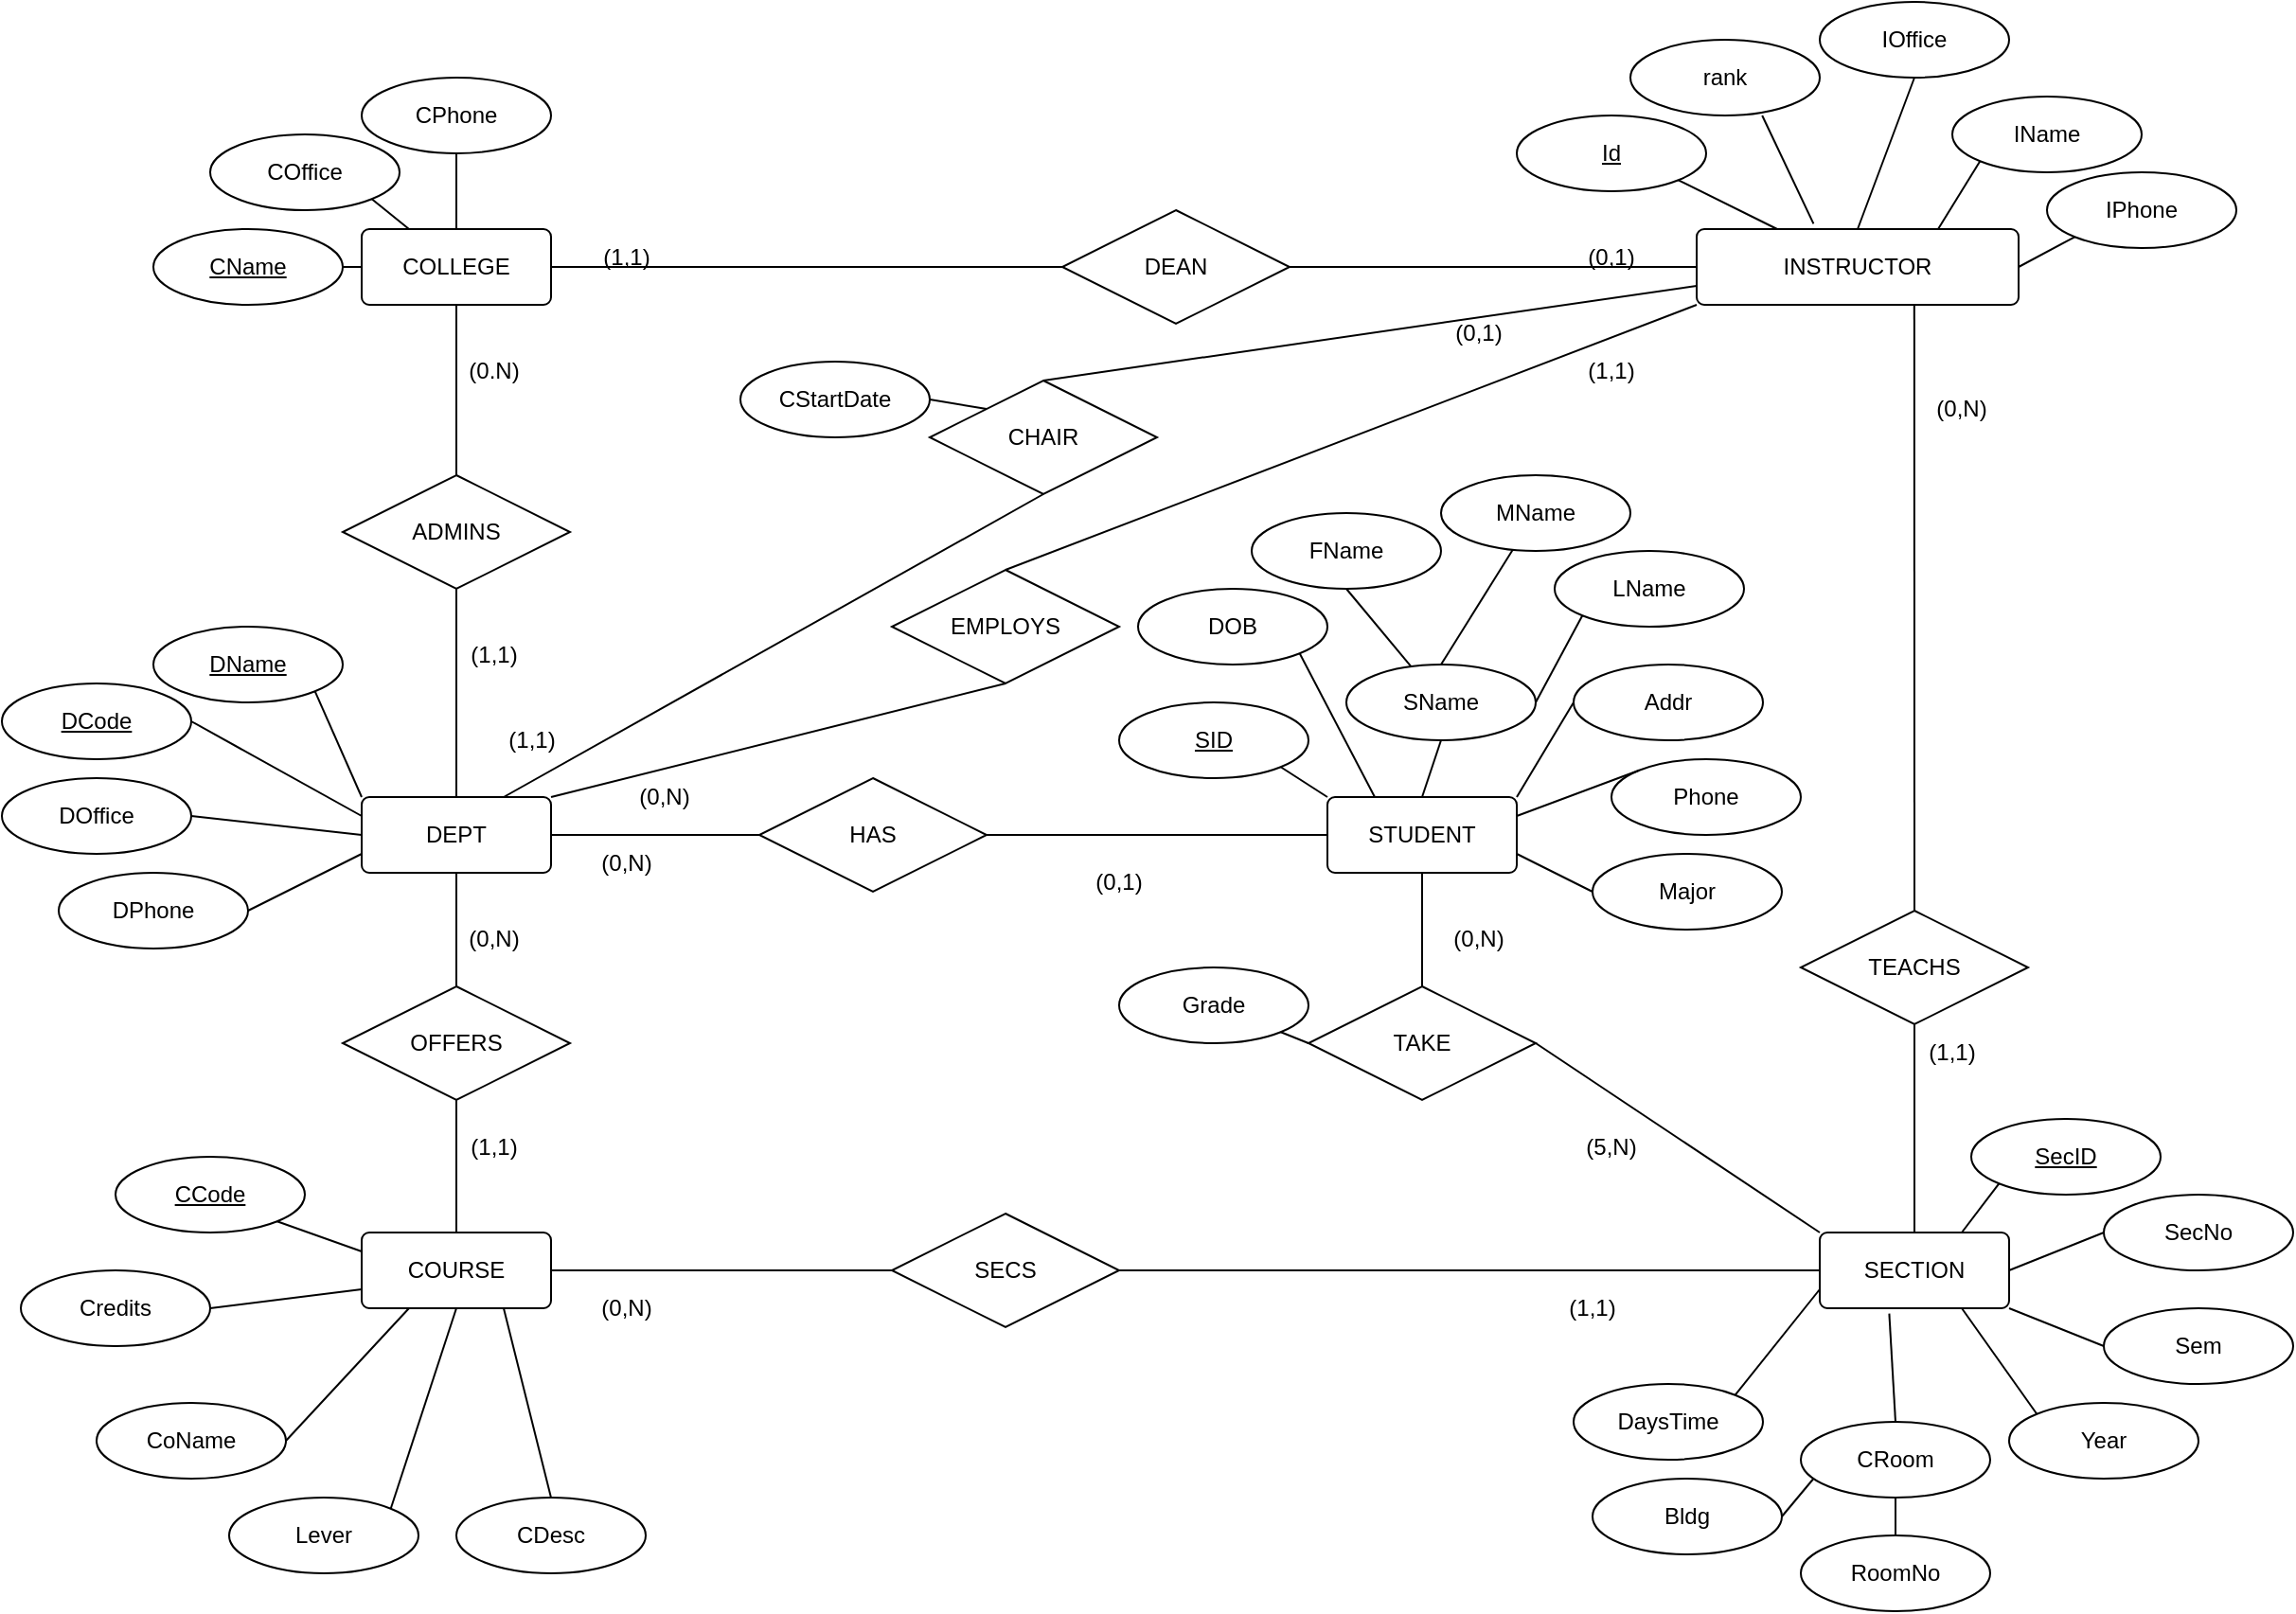 <mxfile version="24.8.1">
  <diagram name="Page-1" id="pX3K5drNMDIURA0OLWz8">
    <mxGraphModel dx="2899" dy="2220" grid="1" gridSize="10" guides="1" tooltips="1" connect="1" arrows="1" fold="1" page="1" pageScale="1" pageWidth="850" pageHeight="1100" math="0" shadow="0">
      <root>
        <mxCell id="0" />
        <mxCell id="1" parent="0" />
        <mxCell id="ftAZh4m8NYH8ppEsgxn2-1" value="COLLE&lt;span style=&quot;background-color: initial;&quot;&gt;GE&lt;/span&gt;" style="rounded=1;arcSize=10;whiteSpace=wrap;html=1;align=center;" vertex="1" parent="1">
          <mxGeometry x="170" y="80" width="100" height="40" as="geometry" />
        </mxCell>
        <mxCell id="ftAZh4m8NYH8ppEsgxn2-2" value="COURSE" style="rounded=1;arcSize=10;whiteSpace=wrap;html=1;align=center;" vertex="1" parent="1">
          <mxGeometry x="170" y="610" width="100" height="40" as="geometry" />
        </mxCell>
        <mxCell id="ftAZh4m8NYH8ppEsgxn2-3" value="SECTION" style="rounded=1;arcSize=10;whiteSpace=wrap;html=1;align=center;" vertex="1" parent="1">
          <mxGeometry x="940" y="610" width="100" height="40" as="geometry" />
        </mxCell>
        <mxCell id="ftAZh4m8NYH8ppEsgxn2-4" value="INSTRUCTOR" style="rounded=1;arcSize=10;whiteSpace=wrap;html=1;align=center;" vertex="1" parent="1">
          <mxGeometry x="875" y="80" width="170" height="40" as="geometry" />
        </mxCell>
        <mxCell id="ftAZh4m8NYH8ppEsgxn2-5" value="CPhone" style="ellipse;whiteSpace=wrap;html=1;align=center;" vertex="1" parent="1">
          <mxGeometry x="170" width="100" height="40" as="geometry" />
        </mxCell>
        <mxCell id="ftAZh4m8NYH8ppEsgxn2-6" value="COffice" style="ellipse;whiteSpace=wrap;html=1;align=center;" vertex="1" parent="1">
          <mxGeometry x="90" y="30" width="100" height="40" as="geometry" />
        </mxCell>
        <mxCell id="ftAZh4m8NYH8ppEsgxn2-7" value="CName" style="ellipse;whiteSpace=wrap;html=1;align=center;fontStyle=4;" vertex="1" parent="1">
          <mxGeometry x="60" y="80" width="100" height="40" as="geometry" />
        </mxCell>
        <mxCell id="ftAZh4m8NYH8ppEsgxn2-8" value="DEAN" style="shape=rhombus;perimeter=rhombusPerimeter;whiteSpace=wrap;html=1;align=center;" vertex="1" parent="1">
          <mxGeometry x="540" y="70" width="120" height="60" as="geometry" />
        </mxCell>
        <mxCell id="ftAZh4m8NYH8ppEsgxn2-9" value="TEACHS" style="shape=rhombus;perimeter=rhombusPerimeter;whiteSpace=wrap;html=1;align=center;" vertex="1" parent="1">
          <mxGeometry x="930" y="440" width="120" height="60" as="geometry" />
        </mxCell>
        <mxCell id="ftAZh4m8NYH8ppEsgxn2-10" value="Id" style="ellipse;whiteSpace=wrap;html=1;align=center;fontStyle=4;" vertex="1" parent="1">
          <mxGeometry x="780" y="20" width="100" height="40" as="geometry" />
        </mxCell>
        <mxCell id="ftAZh4m8NYH8ppEsgxn2-11" value="IOffice" style="ellipse;whiteSpace=wrap;html=1;align=center;" vertex="1" parent="1">
          <mxGeometry x="940" y="-40" width="100" height="40" as="geometry" />
        </mxCell>
        <mxCell id="ftAZh4m8NYH8ppEsgxn2-12" value="rank" style="ellipse;whiteSpace=wrap;html=1;align=center;" vertex="1" parent="1">
          <mxGeometry x="840" y="-20" width="100" height="40" as="geometry" />
        </mxCell>
        <mxCell id="ftAZh4m8NYH8ppEsgxn2-13" value="IName" style="ellipse;whiteSpace=wrap;html=1;align=center;" vertex="1" parent="1">
          <mxGeometry x="1010" y="10" width="100" height="40" as="geometry" />
        </mxCell>
        <mxCell id="ftAZh4m8NYH8ppEsgxn2-14" value="IPhone" style="ellipse;whiteSpace=wrap;html=1;align=center;" vertex="1" parent="1">
          <mxGeometry x="1060" y="50" width="100" height="40" as="geometry" />
        </mxCell>
        <mxCell id="ftAZh4m8NYH8ppEsgxn2-17" value="DEPT" style="rounded=1;arcSize=10;whiteSpace=wrap;html=1;align=center;" vertex="1" parent="1">
          <mxGeometry x="170" y="380" width="100" height="40" as="geometry" />
        </mxCell>
        <mxCell id="ftAZh4m8NYH8ppEsgxn2-19" value="CHAIR" style="shape=rhombus;perimeter=rhombusPerimeter;whiteSpace=wrap;html=1;align=center;" vertex="1" parent="1">
          <mxGeometry x="470" y="160" width="120" height="60" as="geometry" />
        </mxCell>
        <mxCell id="ftAZh4m8NYH8ppEsgxn2-20" value="EMPLOYS" style="shape=rhombus;perimeter=rhombusPerimeter;whiteSpace=wrap;html=1;align=center;" vertex="1" parent="1">
          <mxGeometry x="450" y="260" width="120" height="60" as="geometry" />
        </mxCell>
        <mxCell id="ftAZh4m8NYH8ppEsgxn2-21" value="STUDENT" style="rounded=1;arcSize=10;whiteSpace=wrap;html=1;align=center;" vertex="1" parent="1">
          <mxGeometry x="680" y="380" width="100" height="40" as="geometry" />
        </mxCell>
        <mxCell id="ftAZh4m8NYH8ppEsgxn2-22" value="SECS" style="shape=rhombus;perimeter=rhombusPerimeter;whiteSpace=wrap;html=1;align=center;" vertex="1" parent="1">
          <mxGeometry x="450" y="600" width="120" height="60" as="geometry" />
        </mxCell>
        <mxCell id="ftAZh4m8NYH8ppEsgxn2-23" value="ADMINS" style="shape=rhombus;perimeter=rhombusPerimeter;whiteSpace=wrap;html=1;align=center;" vertex="1" parent="1">
          <mxGeometry x="160" y="210" width="120" height="60" as="geometry" />
        </mxCell>
        <mxCell id="ftAZh4m8NYH8ppEsgxn2-24" value="HAS" style="shape=rhombus;perimeter=rhombusPerimeter;whiteSpace=wrap;html=1;align=center;" vertex="1" parent="1">
          <mxGeometry x="380" y="370" width="120" height="60" as="geometry" />
        </mxCell>
        <mxCell id="ftAZh4m8NYH8ppEsgxn2-25" value="TAKE" style="shape=rhombus;perimeter=rhombusPerimeter;whiteSpace=wrap;html=1;align=center;" vertex="1" parent="1">
          <mxGeometry x="670" y="480" width="120" height="60" as="geometry" />
        </mxCell>
        <mxCell id="ftAZh4m8NYH8ppEsgxn2-26" value="Grade" style="ellipse;whiteSpace=wrap;html=1;align=center;" vertex="1" parent="1">
          <mxGeometry x="570" y="470" width="100" height="40" as="geometry" />
        </mxCell>
        <mxCell id="ftAZh4m8NYH8ppEsgxn2-28" value="OFFERS" style="shape=rhombus;perimeter=rhombusPerimeter;whiteSpace=wrap;html=1;align=center;" vertex="1" parent="1">
          <mxGeometry x="160" y="480" width="120" height="60" as="geometry" />
        </mxCell>
        <mxCell id="ftAZh4m8NYH8ppEsgxn2-29" value="" style="endArrow=none;html=1;rounded=0;entryX=0.5;entryY=0;entryDx=0;entryDy=0;exitX=0.5;exitY=1;exitDx=0;exitDy=0;" edge="1" parent="1" source="ftAZh4m8NYH8ppEsgxn2-5" target="ftAZh4m8NYH8ppEsgxn2-1">
          <mxGeometry relative="1" as="geometry">
            <mxPoint x="100" y="40" as="sourcePoint" />
            <mxPoint x="260" y="40" as="targetPoint" />
          </mxGeometry>
        </mxCell>
        <mxCell id="ftAZh4m8NYH8ppEsgxn2-31" value="" style="endArrow=none;html=1;rounded=0;entryX=0.25;entryY=0;entryDx=0;entryDy=0;exitX=1;exitY=1;exitDx=0;exitDy=0;" edge="1" parent="1" source="ftAZh4m8NYH8ppEsgxn2-6" target="ftAZh4m8NYH8ppEsgxn2-1">
          <mxGeometry relative="1" as="geometry">
            <mxPoint x="60" y="50" as="sourcePoint" />
            <mxPoint x="220" y="50" as="targetPoint" />
          </mxGeometry>
        </mxCell>
        <mxCell id="ftAZh4m8NYH8ppEsgxn2-32" value="" style="endArrow=none;html=1;rounded=0;entryX=0;entryY=0.5;entryDx=0;entryDy=0;exitX=1;exitY=0.5;exitDx=0;exitDy=0;" edge="1" parent="1" source="ftAZh4m8NYH8ppEsgxn2-7" target="ftAZh4m8NYH8ppEsgxn2-1">
          <mxGeometry relative="1" as="geometry">
            <mxPoint x="90" y="170" as="sourcePoint" />
            <mxPoint x="250" y="170" as="targetPoint" />
          </mxGeometry>
        </mxCell>
        <mxCell id="ftAZh4m8NYH8ppEsgxn2-33" value="" style="endArrow=none;html=1;rounded=0;entryX=0.5;entryY=1;entryDx=0;entryDy=0;exitX=0.5;exitY=0;exitDx=0;exitDy=0;" edge="1" parent="1" source="ftAZh4m8NYH8ppEsgxn2-4" target="ftAZh4m8NYH8ppEsgxn2-11">
          <mxGeometry relative="1" as="geometry">
            <mxPoint x="795" y="160" as="sourcePoint" />
            <mxPoint x="955" y="160" as="targetPoint" />
          </mxGeometry>
        </mxCell>
        <mxCell id="ftAZh4m8NYH8ppEsgxn2-34" value="" style="endArrow=none;html=1;rounded=0;entryX=0.696;entryY=1;entryDx=0;entryDy=0;entryPerimeter=0;exitX=0.363;exitY=-0.071;exitDx=0;exitDy=0;exitPerimeter=0;" edge="1" parent="1" source="ftAZh4m8NYH8ppEsgxn2-4" target="ftAZh4m8NYH8ppEsgxn2-12">
          <mxGeometry relative="1" as="geometry">
            <mxPoint x="940" y="60" as="sourcePoint" />
            <mxPoint x="915" y="210" as="targetPoint" />
          </mxGeometry>
        </mxCell>
        <mxCell id="ftAZh4m8NYH8ppEsgxn2-35" value="" style="endArrow=none;html=1;rounded=0;entryX=1;entryY=1;entryDx=0;entryDy=0;exitX=0.25;exitY=0;exitDx=0;exitDy=0;" edge="1" parent="1" source="ftAZh4m8NYH8ppEsgxn2-4" target="ftAZh4m8NYH8ppEsgxn2-10">
          <mxGeometry relative="1" as="geometry">
            <mxPoint x="765" y="140" as="sourcePoint" />
            <mxPoint x="925" y="140" as="targetPoint" />
          </mxGeometry>
        </mxCell>
        <mxCell id="ftAZh4m8NYH8ppEsgxn2-36" value="" style="endArrow=none;html=1;rounded=0;entryX=0;entryY=1;entryDx=0;entryDy=0;exitX=0.75;exitY=0;exitDx=0;exitDy=0;" edge="1" parent="1" source="ftAZh4m8NYH8ppEsgxn2-4" target="ftAZh4m8NYH8ppEsgxn2-13">
          <mxGeometry relative="1" as="geometry">
            <mxPoint x="1025" y="170" as="sourcePoint" />
            <mxPoint x="1185" y="170" as="targetPoint" />
          </mxGeometry>
        </mxCell>
        <mxCell id="ftAZh4m8NYH8ppEsgxn2-39" value="" style="endArrow=none;html=1;rounded=0;entryX=0;entryY=1;entryDx=0;entryDy=0;exitX=1;exitY=0.5;exitDx=0;exitDy=0;" edge="1" parent="1" source="ftAZh4m8NYH8ppEsgxn2-4" target="ftAZh4m8NYH8ppEsgxn2-14">
          <mxGeometry relative="1" as="geometry">
            <mxPoint x="1025" y="170" as="sourcePoint" />
            <mxPoint x="1185" y="170" as="targetPoint" />
          </mxGeometry>
        </mxCell>
        <mxCell id="ftAZh4m8NYH8ppEsgxn2-42" value="SecNo" style="ellipse;whiteSpace=wrap;html=1;align=center;strokeColor=default;verticalAlign=middle;fontFamily=Helvetica;fontSize=12;fontColor=default;fillColor=default;" vertex="1" parent="1">
          <mxGeometry x="1090" y="590" width="100" height="40" as="geometry" />
        </mxCell>
        <mxCell id="ftAZh4m8NYH8ppEsgxn2-43" value="SecID" style="ellipse;whiteSpace=wrap;html=1;align=center;fontStyle=4;strokeColor=default;verticalAlign=middle;fontFamily=Helvetica;fontSize=12;fontColor=default;fillColor=default;" vertex="1" parent="1">
          <mxGeometry x="1020" y="550" width="100" height="40" as="geometry" />
        </mxCell>
        <mxCell id="ftAZh4m8NYH8ppEsgxn2-44" value="Sem" style="ellipse;whiteSpace=wrap;html=1;align=center;strokeColor=default;verticalAlign=middle;fontFamily=Helvetica;fontSize=12;fontColor=default;fillColor=default;" vertex="1" parent="1">
          <mxGeometry x="1090" y="650" width="100" height="40" as="geometry" />
        </mxCell>
        <mxCell id="ftAZh4m8NYH8ppEsgxn2-45" value="Year" style="ellipse;whiteSpace=wrap;html=1;align=center;strokeColor=default;verticalAlign=middle;fontFamily=Helvetica;fontSize=12;fontColor=default;fillColor=default;" vertex="1" parent="1">
          <mxGeometry x="1040" y="700" width="100" height="40" as="geometry" />
        </mxCell>
        <mxCell id="ftAZh4m8NYH8ppEsgxn2-46" value="DaysTime" style="ellipse;whiteSpace=wrap;html=1;align=center;strokeColor=default;verticalAlign=middle;fontFamily=Helvetica;fontSize=12;fontColor=default;fillColor=default;" vertex="1" parent="1">
          <mxGeometry x="810" y="690" width="100" height="40" as="geometry" />
        </mxCell>
        <mxCell id="ftAZh4m8NYH8ppEsgxn2-47" value="CRoom" style="ellipse;whiteSpace=wrap;html=1;align=center;strokeColor=default;verticalAlign=middle;fontFamily=Helvetica;fontSize=12;fontColor=default;fillColor=default;" vertex="1" parent="1">
          <mxGeometry x="930" y="710" width="100" height="40" as="geometry" />
        </mxCell>
        <mxCell id="ftAZh4m8NYH8ppEsgxn2-48" value="Bldg" style="ellipse;whiteSpace=wrap;html=1;align=center;strokeColor=default;verticalAlign=middle;fontFamily=Helvetica;fontSize=12;fontColor=default;fillColor=default;" vertex="1" parent="1">
          <mxGeometry x="820" y="740" width="100" height="40" as="geometry" />
        </mxCell>
        <mxCell id="ftAZh4m8NYH8ppEsgxn2-49" value="RoomNo" style="ellipse;whiteSpace=wrap;html=1;align=center;strokeColor=default;verticalAlign=middle;fontFamily=Helvetica;fontSize=12;fontColor=default;fillColor=default;" vertex="1" parent="1">
          <mxGeometry x="930" y="770" width="100" height="40" as="geometry" />
        </mxCell>
        <mxCell id="ftAZh4m8NYH8ppEsgxn2-50" value="CCode" style="ellipse;whiteSpace=wrap;html=1;align=center;fontStyle=4;strokeColor=default;verticalAlign=middle;fontFamily=Helvetica;fontSize=12;fontColor=default;fillColor=default;" vertex="1" parent="1">
          <mxGeometry x="40" y="570" width="100" height="40" as="geometry" />
        </mxCell>
        <mxCell id="ftAZh4m8NYH8ppEsgxn2-51" value="Credits" style="ellipse;whiteSpace=wrap;html=1;align=center;strokeColor=default;verticalAlign=middle;fontFamily=Helvetica;fontSize=12;fontColor=default;fillColor=default;" vertex="1" parent="1">
          <mxGeometry x="-10" y="630" width="100" height="40" as="geometry" />
        </mxCell>
        <mxCell id="ftAZh4m8NYH8ppEsgxn2-52" value="CoName" style="ellipse;whiteSpace=wrap;html=1;align=center;strokeColor=default;verticalAlign=middle;fontFamily=Helvetica;fontSize=12;fontColor=default;fillColor=default;" vertex="1" parent="1">
          <mxGeometry x="30" y="700" width="100" height="40" as="geometry" />
        </mxCell>
        <mxCell id="ftAZh4m8NYH8ppEsgxn2-53" value="Lever" style="ellipse;whiteSpace=wrap;html=1;align=center;strokeColor=default;verticalAlign=middle;fontFamily=Helvetica;fontSize=12;fontColor=default;fillColor=default;" vertex="1" parent="1">
          <mxGeometry x="100" y="750" width="100" height="40" as="geometry" />
        </mxCell>
        <mxCell id="ftAZh4m8NYH8ppEsgxn2-54" value="CDesc" style="ellipse;whiteSpace=wrap;html=1;align=center;strokeColor=default;verticalAlign=middle;fontFamily=Helvetica;fontSize=12;fontColor=default;fillColor=default;" vertex="1" parent="1">
          <mxGeometry x="220" y="750" width="100" height="40" as="geometry" />
        </mxCell>
        <mxCell id="ftAZh4m8NYH8ppEsgxn2-58" value="DName" style="ellipse;whiteSpace=wrap;html=1;align=center;fontStyle=4;strokeColor=default;verticalAlign=middle;fontFamily=Helvetica;fontSize=12;fontColor=default;fillColor=default;" vertex="1" parent="1">
          <mxGeometry x="60" y="290" width="100" height="40" as="geometry" />
        </mxCell>
        <mxCell id="ftAZh4m8NYH8ppEsgxn2-59" value="DCode" style="ellipse;whiteSpace=wrap;html=1;align=center;fontStyle=4;strokeColor=default;verticalAlign=middle;fontFamily=Helvetica;fontSize=12;fontColor=default;fillColor=default;" vertex="1" parent="1">
          <mxGeometry x="-20" y="320" width="100" height="40" as="geometry" />
        </mxCell>
        <mxCell id="ftAZh4m8NYH8ppEsgxn2-60" value="DOffice" style="ellipse;whiteSpace=wrap;html=1;align=center;strokeColor=default;verticalAlign=middle;fontFamily=Helvetica;fontSize=12;fontColor=default;fillColor=default;" vertex="1" parent="1">
          <mxGeometry x="-20" y="370" width="100" height="40" as="geometry" />
        </mxCell>
        <mxCell id="ftAZh4m8NYH8ppEsgxn2-61" value="DPhone" style="ellipse;whiteSpace=wrap;html=1;align=center;strokeColor=default;verticalAlign=middle;fontFamily=Helvetica;fontSize=12;fontColor=default;fillColor=default;" vertex="1" parent="1">
          <mxGeometry x="10" y="420" width="100" height="40" as="geometry" />
        </mxCell>
        <mxCell id="ftAZh4m8NYH8ppEsgxn2-62" value="CStartDate" style="ellipse;whiteSpace=wrap;html=1;align=center;strokeColor=default;verticalAlign=middle;fontFamily=Helvetica;fontSize=12;fontColor=default;fillColor=default;" vertex="1" parent="1">
          <mxGeometry x="370" y="150" width="100" height="40" as="geometry" />
        </mxCell>
        <mxCell id="ftAZh4m8NYH8ppEsgxn2-63" value="SID" style="ellipse;whiteSpace=wrap;html=1;align=center;fontStyle=4;strokeColor=default;verticalAlign=middle;fontFamily=Helvetica;fontSize=12;fontColor=default;fillColor=default;" vertex="1" parent="1">
          <mxGeometry x="570" y="330" width="100" height="40" as="geometry" />
        </mxCell>
        <mxCell id="ftAZh4m8NYH8ppEsgxn2-64" value="DOB" style="ellipse;whiteSpace=wrap;html=1;align=center;strokeColor=default;verticalAlign=middle;fontFamily=Helvetica;fontSize=12;fontColor=default;fillColor=default;" vertex="1" parent="1">
          <mxGeometry x="580" y="270" width="100" height="40" as="geometry" />
        </mxCell>
        <mxCell id="ftAZh4m8NYH8ppEsgxn2-66" value="FName" style="ellipse;whiteSpace=wrap;html=1;align=center;strokeColor=default;verticalAlign=middle;fontFamily=Helvetica;fontSize=12;fontColor=default;fillColor=default;" vertex="1" parent="1">
          <mxGeometry x="640" y="230" width="100" height="40" as="geometry" />
        </mxCell>
        <mxCell id="ftAZh4m8NYH8ppEsgxn2-67" value="MName" style="ellipse;whiteSpace=wrap;html=1;align=center;strokeColor=default;verticalAlign=middle;fontFamily=Helvetica;fontSize=12;fontColor=default;fillColor=default;" vertex="1" parent="1">
          <mxGeometry x="740" y="210" width="100" height="40" as="geometry" />
        </mxCell>
        <mxCell id="ftAZh4m8NYH8ppEsgxn2-68" value="LName" style="ellipse;whiteSpace=wrap;html=1;align=center;strokeColor=default;verticalAlign=middle;fontFamily=Helvetica;fontSize=12;fontColor=default;fillColor=default;" vertex="1" parent="1">
          <mxGeometry x="800" y="250" width="100" height="40" as="geometry" />
        </mxCell>
        <mxCell id="ftAZh4m8NYH8ppEsgxn2-69" value="Addr" style="ellipse;whiteSpace=wrap;html=1;align=center;strokeColor=default;verticalAlign=middle;fontFamily=Helvetica;fontSize=12;fontColor=default;fillColor=default;" vertex="1" parent="1">
          <mxGeometry x="810" y="310" width="100" height="40" as="geometry" />
        </mxCell>
        <mxCell id="ftAZh4m8NYH8ppEsgxn2-70" value="Phone" style="ellipse;whiteSpace=wrap;html=1;align=center;strokeColor=default;verticalAlign=middle;fontFamily=Helvetica;fontSize=12;fontColor=default;fillColor=default;" vertex="1" parent="1">
          <mxGeometry x="830" y="360" width="100" height="40" as="geometry" />
        </mxCell>
        <mxCell id="ftAZh4m8NYH8ppEsgxn2-71" value="Major" style="ellipse;whiteSpace=wrap;html=1;align=center;strokeColor=default;verticalAlign=middle;fontFamily=Helvetica;fontSize=12;fontColor=default;fillColor=default;" vertex="1" parent="1">
          <mxGeometry x="820" y="410" width="100" height="40" as="geometry" />
        </mxCell>
        <mxCell id="ftAZh4m8NYH8ppEsgxn2-72" value="" style="endArrow=none;html=1;rounded=0;fontFamily=Helvetica;fontSize=12;fontColor=default;entryX=0.5;entryY=1;entryDx=0;entryDy=0;exitX=0.5;exitY=0;exitDx=0;exitDy=0;" edge="1" parent="1" source="ftAZh4m8NYH8ppEsgxn2-23" target="ftAZh4m8NYH8ppEsgxn2-1">
          <mxGeometry relative="1" as="geometry">
            <mxPoint x="10" y="180" as="sourcePoint" />
            <mxPoint x="170" y="180" as="targetPoint" />
          </mxGeometry>
        </mxCell>
        <mxCell id="ftAZh4m8NYH8ppEsgxn2-73" value="" style="endArrow=none;html=1;rounded=0;fontFamily=Helvetica;fontSize=12;fontColor=default;entryX=0.5;entryY=1;entryDx=0;entryDy=0;exitX=0.5;exitY=0;exitDx=0;exitDy=0;" edge="1" parent="1" source="ftAZh4m8NYH8ppEsgxn2-17" target="ftAZh4m8NYH8ppEsgxn2-23">
          <mxGeometry relative="1" as="geometry">
            <mxPoint x="180" y="310" as="sourcePoint" />
            <mxPoint x="340" y="310" as="targetPoint" />
          </mxGeometry>
        </mxCell>
        <mxCell id="ftAZh4m8NYH8ppEsgxn2-74" value="" style="endArrow=none;html=1;rounded=0;fontFamily=Helvetica;fontSize=12;fontColor=default;entryX=0.5;entryY=1;entryDx=0;entryDy=0;exitX=0.5;exitY=0;exitDx=0;exitDy=0;" edge="1" parent="1" source="ftAZh4m8NYH8ppEsgxn2-28" target="ftAZh4m8NYH8ppEsgxn2-17">
          <mxGeometry relative="1" as="geometry">
            <mxPoint x="140" y="450" as="sourcePoint" />
            <mxPoint x="300" y="450" as="targetPoint" />
          </mxGeometry>
        </mxCell>
        <mxCell id="ftAZh4m8NYH8ppEsgxn2-75" value="" style="endArrow=none;html=1;rounded=0;fontFamily=Helvetica;fontSize=12;fontColor=default;entryX=0.5;entryY=1;entryDx=0;entryDy=0;exitX=0.5;exitY=0;exitDx=0;exitDy=0;" edge="1" parent="1" source="ftAZh4m8NYH8ppEsgxn2-2" target="ftAZh4m8NYH8ppEsgxn2-28">
          <mxGeometry relative="1" as="geometry">
            <mxPoint x="30" y="530" as="sourcePoint" />
            <mxPoint x="190" y="530" as="targetPoint" />
          </mxGeometry>
        </mxCell>
        <mxCell id="ftAZh4m8NYH8ppEsgxn2-76" value="" style="endArrow=none;html=1;rounded=0;fontFamily=Helvetica;fontSize=12;fontColor=default;entryX=0;entryY=0.5;entryDx=0;entryDy=0;exitX=1;exitY=0.5;exitDx=0;exitDy=0;" edge="1" parent="1" source="ftAZh4m8NYH8ppEsgxn2-2" target="ftAZh4m8NYH8ppEsgxn2-22">
          <mxGeometry relative="1" as="geometry">
            <mxPoint x="320" y="570" as="sourcePoint" />
            <mxPoint x="480" y="570" as="targetPoint" />
          </mxGeometry>
        </mxCell>
        <mxCell id="ftAZh4m8NYH8ppEsgxn2-77" value="" style="endArrow=none;html=1;rounded=0;fontFamily=Helvetica;fontSize=12;fontColor=default;entryX=0;entryY=0.5;entryDx=0;entryDy=0;exitX=1;exitY=0.5;exitDx=0;exitDy=0;" edge="1" parent="1" source="ftAZh4m8NYH8ppEsgxn2-22" target="ftAZh4m8NYH8ppEsgxn2-3">
          <mxGeometry relative="1" as="geometry">
            <mxPoint x="610" y="650" as="sourcePoint" />
            <mxPoint x="770" y="650" as="targetPoint" />
          </mxGeometry>
        </mxCell>
        <mxCell id="ftAZh4m8NYH8ppEsgxn2-78" value="" style="endArrow=none;html=1;rounded=0;fontFamily=Helvetica;fontSize=12;fontColor=default;entryX=0.5;entryY=0;entryDx=0;entryDy=0;exitX=0.5;exitY=1;exitDx=0;exitDy=0;" edge="1" parent="1" source="ftAZh4m8NYH8ppEsgxn2-9" target="ftAZh4m8NYH8ppEsgxn2-3">
          <mxGeometry relative="1" as="geometry">
            <mxPoint x="910" y="560" as="sourcePoint" />
            <mxPoint x="1070" y="560" as="targetPoint" />
          </mxGeometry>
        </mxCell>
        <mxCell id="ftAZh4m8NYH8ppEsgxn2-79" value="" style="endArrow=none;html=1;rounded=0;fontFamily=Helvetica;fontSize=12;fontColor=default;entryX=0.5;entryY=0;entryDx=0;entryDy=0;exitX=0.676;exitY=1;exitDx=0;exitDy=0;exitPerimeter=0;" edge="1" parent="1" source="ftAZh4m8NYH8ppEsgxn2-4" target="ftAZh4m8NYH8ppEsgxn2-9">
          <mxGeometry relative="1" as="geometry">
            <mxPoint x="890" y="340" as="sourcePoint" />
            <mxPoint x="1050" y="340" as="targetPoint" />
          </mxGeometry>
        </mxCell>
        <mxCell id="ftAZh4m8NYH8ppEsgxn2-80" value="" style="endArrow=none;html=1;rounded=0;fontFamily=Helvetica;fontSize=12;fontColor=default;exitX=1;exitY=0.5;exitDx=0;exitDy=0;entryX=0;entryY=0.5;entryDx=0;entryDy=0;" edge="1" parent="1" source="ftAZh4m8NYH8ppEsgxn2-1" target="ftAZh4m8NYH8ppEsgxn2-8">
          <mxGeometry relative="1" as="geometry">
            <mxPoint x="290" y="40" as="sourcePoint" />
            <mxPoint x="450" y="40" as="targetPoint" />
          </mxGeometry>
        </mxCell>
        <mxCell id="ftAZh4m8NYH8ppEsgxn2-81" value="" style="endArrow=none;html=1;rounded=0;fontFamily=Helvetica;fontSize=12;fontColor=default;entryX=0;entryY=0.5;entryDx=0;entryDy=0;exitX=1;exitY=0.5;exitDx=0;exitDy=0;" edge="1" parent="1" source="ftAZh4m8NYH8ppEsgxn2-8" target="ftAZh4m8NYH8ppEsgxn2-4">
          <mxGeometry relative="1" as="geometry">
            <mxPoint x="550" y="10" as="sourcePoint" />
            <mxPoint x="710" y="10" as="targetPoint" />
          </mxGeometry>
        </mxCell>
        <mxCell id="ftAZh4m8NYH8ppEsgxn2-83" value="" style="endArrow=none;html=1;rounded=0;fontFamily=Helvetica;fontSize=12;fontColor=default;entryX=1;entryY=1;entryDx=0;entryDy=0;exitX=0;exitY=0;exitDx=0;exitDy=0;" edge="1" parent="1" source="ftAZh4m8NYH8ppEsgxn2-21" target="ftAZh4m8NYH8ppEsgxn2-63">
          <mxGeometry relative="1" as="geometry">
            <mxPoint x="480" y="440" as="sourcePoint" />
            <mxPoint x="640" y="440" as="targetPoint" />
          </mxGeometry>
        </mxCell>
        <mxCell id="ftAZh4m8NYH8ppEsgxn2-84" value="" style="endArrow=none;html=1;rounded=0;fontFamily=Helvetica;fontSize=12;fontColor=default;entryX=0.5;entryY=1;entryDx=0;entryDy=0;exitX=0.5;exitY=0;exitDx=0;exitDy=0;" edge="1" parent="1" source="ftAZh4m8NYH8ppEsgxn2-21" target="ftAZh4m8NYH8ppEsgxn2-65">
          <mxGeometry relative="1" as="geometry">
            <mxPoint x="530" y="430" as="sourcePoint" />
            <mxPoint x="690" y="430" as="targetPoint" />
          </mxGeometry>
        </mxCell>
        <mxCell id="ftAZh4m8NYH8ppEsgxn2-85" value="" style="endArrow=none;html=1;rounded=0;fontFamily=Helvetica;fontSize=12;fontColor=default;entryX=1;entryY=1;entryDx=0;entryDy=0;exitX=0.25;exitY=0;exitDx=0;exitDy=0;" edge="1" parent="1" source="ftAZh4m8NYH8ppEsgxn2-21" target="ftAZh4m8NYH8ppEsgxn2-64">
          <mxGeometry relative="1" as="geometry">
            <mxPoint x="530" y="440" as="sourcePoint" />
            <mxPoint x="690" y="440" as="targetPoint" />
          </mxGeometry>
        </mxCell>
        <mxCell id="ftAZh4m8NYH8ppEsgxn2-86" value="" style="endArrow=none;html=1;rounded=0;fontFamily=Helvetica;fontSize=12;fontColor=default;entryX=0.5;entryY=1;entryDx=0;entryDy=0;" edge="1" parent="1" source="ftAZh4m8NYH8ppEsgxn2-65" target="ftAZh4m8NYH8ppEsgxn2-66">
          <mxGeometry relative="1" as="geometry">
            <mxPoint x="750" y="319" as="sourcePoint" />
            <mxPoint x="900" y="170" as="targetPoint" />
          </mxGeometry>
        </mxCell>
        <mxCell id="ftAZh4m8NYH8ppEsgxn2-87" value="" style="endArrow=none;html=1;rounded=0;fontFamily=Helvetica;fontSize=12;fontColor=default;exitX=0.5;exitY=0;exitDx=0;exitDy=0;" edge="1" parent="1" source="ftAZh4m8NYH8ppEsgxn2-65" target="ftAZh4m8NYH8ppEsgxn2-67">
          <mxGeometry relative="1" as="geometry">
            <mxPoint x="630" y="300" as="sourcePoint" />
            <mxPoint x="790" y="300" as="targetPoint" />
          </mxGeometry>
        </mxCell>
        <mxCell id="ftAZh4m8NYH8ppEsgxn2-88" value="" style="endArrow=none;html=1;rounded=0;fontFamily=Helvetica;fontSize=12;fontColor=default;exitX=1;exitY=0.5;exitDx=0;exitDy=0;entryX=0;entryY=1;entryDx=0;entryDy=0;" edge="1" parent="1" source="ftAZh4m8NYH8ppEsgxn2-65" target="ftAZh4m8NYH8ppEsgxn2-68">
          <mxGeometry relative="1" as="geometry">
            <mxPoint x="1080" y="300" as="sourcePoint" />
            <mxPoint x="830" y="326" as="targetPoint" />
          </mxGeometry>
        </mxCell>
        <mxCell id="ftAZh4m8NYH8ppEsgxn2-89" value="" style="endArrow=none;html=1;rounded=0;fontFamily=Helvetica;fontSize=12;fontColor=default;exitX=1;exitY=0;exitDx=0;exitDy=0;entryX=0;entryY=0.5;entryDx=0;entryDy=0;" edge="1" parent="1" source="ftAZh4m8NYH8ppEsgxn2-21" target="ftAZh4m8NYH8ppEsgxn2-69">
          <mxGeometry relative="1" as="geometry">
            <mxPoint x="1040" y="370" as="sourcePoint" />
            <mxPoint x="1200" y="370" as="targetPoint" />
          </mxGeometry>
        </mxCell>
        <mxCell id="ftAZh4m8NYH8ppEsgxn2-90" value="" style="endArrow=none;html=1;rounded=0;fontFamily=Helvetica;fontSize=12;fontColor=default;entryX=0;entryY=0;entryDx=0;entryDy=0;exitX=1;exitY=0.25;exitDx=0;exitDy=0;" edge="1" parent="1" source="ftAZh4m8NYH8ppEsgxn2-21" target="ftAZh4m8NYH8ppEsgxn2-70">
          <mxGeometry relative="1" as="geometry">
            <mxPoint x="1050" y="330" as="sourcePoint" />
            <mxPoint x="1210" y="330" as="targetPoint" />
          </mxGeometry>
        </mxCell>
        <mxCell id="ftAZh4m8NYH8ppEsgxn2-92" value="" style="endArrow=none;html=1;rounded=0;fontFamily=Helvetica;fontSize=12;fontColor=default;entryX=1;entryY=0.75;entryDx=0;entryDy=0;exitX=0;exitY=0.5;exitDx=0;exitDy=0;" edge="1" parent="1" source="ftAZh4m8NYH8ppEsgxn2-71" target="ftAZh4m8NYH8ppEsgxn2-21">
          <mxGeometry relative="1" as="geometry">
            <mxPoint x="540" y="450" as="sourcePoint" />
            <mxPoint x="700" y="450" as="targetPoint" />
          </mxGeometry>
        </mxCell>
        <mxCell id="ftAZh4m8NYH8ppEsgxn2-93" value="" style="endArrow=none;html=1;rounded=0;fontFamily=Helvetica;fontSize=12;fontColor=default;entryX=0.5;entryY=1;entryDx=0;entryDy=0;" edge="1" parent="1" target="ftAZh4m8NYH8ppEsgxn2-65">
          <mxGeometry relative="1" as="geometry">
            <mxPoint x="750" y="319" as="sourcePoint" />
            <mxPoint x="730" y="280" as="targetPoint" />
          </mxGeometry>
        </mxCell>
        <mxCell id="ftAZh4m8NYH8ppEsgxn2-65" value="SName" style="ellipse;whiteSpace=wrap;html=1;align=center;strokeColor=default;verticalAlign=middle;fontFamily=Helvetica;fontSize=12;fontColor=default;fillColor=default;" vertex="1" parent="1">
          <mxGeometry x="690" y="310" width="100" height="40" as="geometry" />
        </mxCell>
        <mxCell id="ftAZh4m8NYH8ppEsgxn2-94" value="" style="endArrow=none;html=1;rounded=0;fontFamily=Helvetica;fontSize=12;fontColor=default;entryX=0;entryY=0.5;entryDx=0;entryDy=0;exitX=1;exitY=0.5;exitDx=0;exitDy=0;" edge="1" parent="1" source="ftAZh4m8NYH8ppEsgxn2-24" target="ftAZh4m8NYH8ppEsgxn2-21">
          <mxGeometry relative="1" as="geometry">
            <mxPoint x="500" y="400" as="sourcePoint" />
            <mxPoint x="660" y="400" as="targetPoint" />
          </mxGeometry>
        </mxCell>
        <mxCell id="ftAZh4m8NYH8ppEsgxn2-97" value="" style="endArrow=none;html=1;rounded=0;fontFamily=Helvetica;fontSize=12;fontColor=default;entryX=0;entryY=0.5;entryDx=0;entryDy=0;exitX=1;exitY=0.5;exitDx=0;exitDy=0;" edge="1" parent="1" source="ftAZh4m8NYH8ppEsgxn2-17" target="ftAZh4m8NYH8ppEsgxn2-24">
          <mxGeometry relative="1" as="geometry">
            <mxPoint x="240" y="330" as="sourcePoint" />
            <mxPoint x="400" y="330" as="targetPoint" />
          </mxGeometry>
        </mxCell>
        <mxCell id="ftAZh4m8NYH8ppEsgxn2-98" value="" style="endArrow=none;html=1;rounded=0;fontFamily=Helvetica;fontSize=12;fontColor=default;exitX=0.5;exitY=0;exitDx=0;exitDy=0;entryX=0.5;entryY=1;entryDx=0;entryDy=0;" edge="1" parent="1" source="ftAZh4m8NYH8ppEsgxn2-25" target="ftAZh4m8NYH8ppEsgxn2-21">
          <mxGeometry relative="1" as="geometry">
            <mxPoint x="740" y="450" as="sourcePoint" />
            <mxPoint x="900" y="450" as="targetPoint" />
          </mxGeometry>
        </mxCell>
        <mxCell id="ftAZh4m8NYH8ppEsgxn2-99" value="" style="endArrow=none;html=1;rounded=0;fontFamily=Helvetica;fontSize=12;fontColor=default;entryX=0;entryY=0.5;entryDx=0;entryDy=0;exitX=1;exitY=1;exitDx=0;exitDy=0;" edge="1" parent="1" source="ftAZh4m8NYH8ppEsgxn2-26" target="ftAZh4m8NYH8ppEsgxn2-25">
          <mxGeometry relative="1" as="geometry">
            <mxPoint x="490" y="540" as="sourcePoint" />
            <mxPoint x="650" y="540" as="targetPoint" />
          </mxGeometry>
        </mxCell>
        <mxCell id="ftAZh4m8NYH8ppEsgxn2-100" value="" style="endArrow=none;html=1;rounded=0;fontFamily=Helvetica;fontSize=12;fontColor=default;entryX=1;entryY=0.5;entryDx=0;entryDy=0;exitX=0;exitY=0;exitDx=0;exitDy=0;" edge="1" parent="1" source="ftAZh4m8NYH8ppEsgxn2-3" target="ftAZh4m8NYH8ppEsgxn2-25">
          <mxGeometry relative="1" as="geometry">
            <mxPoint x="610" y="550" as="sourcePoint" />
            <mxPoint x="770" y="550" as="targetPoint" />
          </mxGeometry>
        </mxCell>
        <mxCell id="ftAZh4m8NYH8ppEsgxn2-101" value="" style="endArrow=none;html=1;rounded=0;fontFamily=Helvetica;fontSize=12;fontColor=default;entryX=0.75;entryY=1;entryDx=0;entryDy=0;exitX=0.5;exitY=0;exitDx=0;exitDy=0;" edge="1" parent="1" source="ftAZh4m8NYH8ppEsgxn2-54" target="ftAZh4m8NYH8ppEsgxn2-2">
          <mxGeometry relative="1" as="geometry">
            <mxPoint x="150" y="720" as="sourcePoint" />
            <mxPoint x="310" y="720" as="targetPoint" />
          </mxGeometry>
        </mxCell>
        <mxCell id="ftAZh4m8NYH8ppEsgxn2-103" value="" style="endArrow=none;html=1;rounded=0;fontFamily=Helvetica;fontSize=12;fontColor=default;entryX=0.5;entryY=1;entryDx=0;entryDy=0;exitX=1;exitY=0;exitDx=0;exitDy=0;" edge="1" parent="1" source="ftAZh4m8NYH8ppEsgxn2-53" target="ftAZh4m8NYH8ppEsgxn2-2">
          <mxGeometry relative="1" as="geometry">
            <mxPoint x="180" y="720" as="sourcePoint" />
            <mxPoint x="280" y="690" as="targetPoint" />
          </mxGeometry>
        </mxCell>
        <mxCell id="ftAZh4m8NYH8ppEsgxn2-104" value="" style="endArrow=none;html=1;rounded=0;fontFamily=Helvetica;fontSize=12;fontColor=default;entryX=0.25;entryY=1;entryDx=0;entryDy=0;exitX=1;exitY=0.5;exitDx=0;exitDy=0;" edge="1" parent="1" source="ftAZh4m8NYH8ppEsgxn2-52" target="ftAZh4m8NYH8ppEsgxn2-2">
          <mxGeometry relative="1" as="geometry">
            <mxPoint x="-290" y="720" as="sourcePoint" />
            <mxPoint x="-130" y="720" as="targetPoint" />
          </mxGeometry>
        </mxCell>
        <mxCell id="ftAZh4m8NYH8ppEsgxn2-105" value="" style="endArrow=none;html=1;rounded=0;fontFamily=Helvetica;fontSize=12;fontColor=default;entryX=0;entryY=0.75;entryDx=0;entryDy=0;exitX=1;exitY=0.5;exitDx=0;exitDy=0;" edge="1" parent="1" source="ftAZh4m8NYH8ppEsgxn2-51" target="ftAZh4m8NYH8ppEsgxn2-2">
          <mxGeometry relative="1" as="geometry">
            <mxPoint x="-280" y="670" as="sourcePoint" />
            <mxPoint x="-120" y="670" as="targetPoint" />
          </mxGeometry>
        </mxCell>
        <mxCell id="ftAZh4m8NYH8ppEsgxn2-106" value="" style="endArrow=none;html=1;rounded=0;fontFamily=Helvetica;fontSize=12;fontColor=default;entryX=0;entryY=0.25;entryDx=0;entryDy=0;exitX=1;exitY=1;exitDx=0;exitDy=0;" edge="1" parent="1" source="ftAZh4m8NYH8ppEsgxn2-50" target="ftAZh4m8NYH8ppEsgxn2-2">
          <mxGeometry relative="1" as="geometry">
            <mxPoint x="-190" y="590" as="sourcePoint" />
            <mxPoint x="-30" y="590" as="targetPoint" />
          </mxGeometry>
        </mxCell>
        <mxCell id="ftAZh4m8NYH8ppEsgxn2-107" value="" style="endArrow=none;html=1;rounded=0;fontFamily=Helvetica;fontSize=12;fontColor=default;entryX=0;entryY=0;entryDx=0;entryDy=0;exitX=1;exitY=1;exitDx=0;exitDy=0;" edge="1" parent="1" source="ftAZh4m8NYH8ppEsgxn2-58" target="ftAZh4m8NYH8ppEsgxn2-17">
          <mxGeometry relative="1" as="geometry">
            <mxPoint x="-240" y="490" as="sourcePoint" />
            <mxPoint x="-80" y="490" as="targetPoint" />
          </mxGeometry>
        </mxCell>
        <mxCell id="ftAZh4m8NYH8ppEsgxn2-108" value="" style="endArrow=none;html=1;rounded=0;fontFamily=Helvetica;fontSize=12;fontColor=default;entryX=0;entryY=0.25;entryDx=0;entryDy=0;exitX=1;exitY=0.5;exitDx=0;exitDy=0;" edge="1" parent="1" source="ftAZh4m8NYH8ppEsgxn2-59" target="ftAZh4m8NYH8ppEsgxn2-17">
          <mxGeometry relative="1" as="geometry">
            <mxPoint x="-350" y="460" as="sourcePoint" />
            <mxPoint x="-190" y="460" as="targetPoint" />
          </mxGeometry>
        </mxCell>
        <mxCell id="ftAZh4m8NYH8ppEsgxn2-109" value="" style="endArrow=none;html=1;rounded=0;fontFamily=Helvetica;fontSize=12;fontColor=default;entryX=0;entryY=0.5;entryDx=0;entryDy=0;exitX=1;exitY=0.5;exitDx=0;exitDy=0;" edge="1" parent="1" source="ftAZh4m8NYH8ppEsgxn2-60" target="ftAZh4m8NYH8ppEsgxn2-17">
          <mxGeometry relative="1" as="geometry">
            <mxPoint x="-120" y="480" as="sourcePoint" />
            <mxPoint x="40" y="480" as="targetPoint" />
          </mxGeometry>
        </mxCell>
        <mxCell id="ftAZh4m8NYH8ppEsgxn2-110" value="" style="endArrow=none;html=1;rounded=0;fontFamily=Helvetica;fontSize=12;fontColor=default;entryX=0;entryY=0.75;entryDx=0;entryDy=0;exitX=1;exitY=0.5;exitDx=0;exitDy=0;exitPerimeter=0;" edge="1" parent="1" source="ftAZh4m8NYH8ppEsgxn2-61" target="ftAZh4m8NYH8ppEsgxn2-17">
          <mxGeometry relative="1" as="geometry">
            <mxPoint x="-110" y="520" as="sourcePoint" />
            <mxPoint x="50" y="520" as="targetPoint" />
          </mxGeometry>
        </mxCell>
        <mxCell id="ftAZh4m8NYH8ppEsgxn2-112" value="" style="endArrow=none;html=1;rounded=0;fontFamily=Helvetica;fontSize=12;fontColor=default;entryX=0.5;entryY=1;entryDx=0;entryDy=0;exitX=1;exitY=0;exitDx=0;exitDy=0;" edge="1" parent="1" source="ftAZh4m8NYH8ppEsgxn2-17" target="ftAZh4m8NYH8ppEsgxn2-20">
          <mxGeometry relative="1" as="geometry">
            <mxPoint x="270" y="300" as="sourcePoint" />
            <mxPoint x="430" y="300" as="targetPoint" />
          </mxGeometry>
        </mxCell>
        <mxCell id="ftAZh4m8NYH8ppEsgxn2-113" value="" style="endArrow=none;html=1;rounded=0;fontFamily=Helvetica;fontSize=12;fontColor=default;entryX=0.5;entryY=1;entryDx=0;entryDy=0;exitX=0.75;exitY=0;exitDx=0;exitDy=0;" edge="1" parent="1" source="ftAZh4m8NYH8ppEsgxn2-17" target="ftAZh4m8NYH8ppEsgxn2-19">
          <mxGeometry relative="1" as="geometry">
            <mxPoint x="240" y="290" as="sourcePoint" />
            <mxPoint x="400" y="290" as="targetPoint" />
          </mxGeometry>
        </mxCell>
        <mxCell id="ftAZh4m8NYH8ppEsgxn2-114" value="" style="endArrow=none;html=1;rounded=0;fontFamily=Helvetica;fontSize=12;fontColor=default;exitX=0.5;exitY=0;exitDx=0;exitDy=0;entryX=0;entryY=0.75;entryDx=0;entryDy=0;" edge="1" parent="1" source="ftAZh4m8NYH8ppEsgxn2-19" target="ftAZh4m8NYH8ppEsgxn2-4">
          <mxGeometry relative="1" as="geometry">
            <mxPoint x="610" y="180" as="sourcePoint" />
            <mxPoint x="770" y="180" as="targetPoint" />
          </mxGeometry>
        </mxCell>
        <mxCell id="ftAZh4m8NYH8ppEsgxn2-115" value="" style="endArrow=none;html=1;rounded=0;fontFamily=Helvetica;fontSize=12;fontColor=default;entryX=0;entryY=1;entryDx=0;entryDy=0;exitX=0.5;exitY=0;exitDx=0;exitDy=0;" edge="1" parent="1" source="ftAZh4m8NYH8ppEsgxn2-20" target="ftAZh4m8NYH8ppEsgxn2-4">
          <mxGeometry relative="1" as="geometry">
            <mxPoint x="620" y="200" as="sourcePoint" />
            <mxPoint x="780" y="200" as="targetPoint" />
          </mxGeometry>
        </mxCell>
        <mxCell id="ftAZh4m8NYH8ppEsgxn2-116" value="" style="endArrow=none;html=1;rounded=0;fontFamily=Helvetica;fontSize=12;fontColor=default;entryX=0;entryY=0;entryDx=0;entryDy=0;exitX=1;exitY=0.5;exitDx=0;exitDy=0;" edge="1" parent="1" source="ftAZh4m8NYH8ppEsgxn2-62" target="ftAZh4m8NYH8ppEsgxn2-19">
          <mxGeometry relative="1" as="geometry">
            <mxPoint x="130" y="170" as="sourcePoint" />
            <mxPoint x="290" y="170" as="targetPoint" />
          </mxGeometry>
        </mxCell>
        <mxCell id="ftAZh4m8NYH8ppEsgxn2-118" value="" style="endArrow=none;html=1;rounded=0;fontFamily=Helvetica;fontSize=12;fontColor=default;entryX=0;entryY=0.75;entryDx=0;entryDy=0;exitX=1;exitY=0;exitDx=0;exitDy=0;" edge="1" parent="1" source="ftAZh4m8NYH8ppEsgxn2-46" target="ftAZh4m8NYH8ppEsgxn2-3">
          <mxGeometry relative="1" as="geometry">
            <mxPoint x="640" y="680" as="sourcePoint" />
            <mxPoint x="800" y="680" as="targetPoint" />
          </mxGeometry>
        </mxCell>
        <mxCell id="ftAZh4m8NYH8ppEsgxn2-119" value="" style="endArrow=none;html=1;rounded=0;fontFamily=Helvetica;fontSize=12;fontColor=default;entryX=0.367;entryY=1.071;entryDx=0;entryDy=0;exitX=0.5;exitY=0;exitDx=0;exitDy=0;entryPerimeter=0;" edge="1" parent="1" source="ftAZh4m8NYH8ppEsgxn2-47" target="ftAZh4m8NYH8ppEsgxn2-3">
          <mxGeometry relative="1" as="geometry">
            <mxPoint x="570" y="740" as="sourcePoint" />
            <mxPoint x="730" y="740" as="targetPoint" />
          </mxGeometry>
        </mxCell>
        <mxCell id="ftAZh4m8NYH8ppEsgxn2-121" value="" style="endArrow=none;html=1;rounded=0;fontFamily=Helvetica;fontSize=12;fontColor=default;entryX=0.067;entryY=0.75;entryDx=0;entryDy=0;entryPerimeter=0;exitX=1;exitY=0.5;exitDx=0;exitDy=0;" edge="1" parent="1" source="ftAZh4m8NYH8ppEsgxn2-48" target="ftAZh4m8NYH8ppEsgxn2-47">
          <mxGeometry relative="1" as="geometry">
            <mxPoint x="550" y="740" as="sourcePoint" />
            <mxPoint x="710" y="740" as="targetPoint" />
          </mxGeometry>
        </mxCell>
        <mxCell id="ftAZh4m8NYH8ppEsgxn2-122" value="" style="endArrow=none;html=1;rounded=0;fontFamily=Helvetica;fontSize=12;fontColor=default;entryX=0.5;entryY=1;entryDx=0;entryDy=0;exitX=0.5;exitY=0;exitDx=0;exitDy=0;" edge="1" parent="1" source="ftAZh4m8NYH8ppEsgxn2-49" target="ftAZh4m8NYH8ppEsgxn2-47">
          <mxGeometry relative="1" as="geometry">
            <mxPoint x="720" y="850" as="sourcePoint" />
            <mxPoint x="880" y="850" as="targetPoint" />
          </mxGeometry>
        </mxCell>
        <mxCell id="ftAZh4m8NYH8ppEsgxn2-123" value="" style="endArrow=none;html=1;rounded=0;fontFamily=Helvetica;fontSize=12;fontColor=default;entryX=0.75;entryY=1;entryDx=0;entryDy=0;exitX=0;exitY=0;exitDx=0;exitDy=0;" edge="1" parent="1" source="ftAZh4m8NYH8ppEsgxn2-45" target="ftAZh4m8NYH8ppEsgxn2-3">
          <mxGeometry relative="1" as="geometry">
            <mxPoint x="680" y="840" as="sourcePoint" />
            <mxPoint x="840" y="840" as="targetPoint" />
          </mxGeometry>
        </mxCell>
        <mxCell id="ftAZh4m8NYH8ppEsgxn2-124" value="" style="endArrow=none;html=1;rounded=0;fontFamily=Helvetica;fontSize=12;fontColor=default;entryX=0;entryY=1;entryDx=0;entryDy=0;exitX=0.75;exitY=0;exitDx=0;exitDy=0;" edge="1" parent="1" source="ftAZh4m8NYH8ppEsgxn2-3" target="ftAZh4m8NYH8ppEsgxn2-43">
          <mxGeometry relative="1" as="geometry">
            <mxPoint x="600" y="770" as="sourcePoint" />
            <mxPoint x="760" y="770" as="targetPoint" />
          </mxGeometry>
        </mxCell>
        <mxCell id="ftAZh4m8NYH8ppEsgxn2-125" value="" style="endArrow=none;html=1;rounded=0;fontFamily=Helvetica;fontSize=12;fontColor=default;exitX=1;exitY=1;exitDx=0;exitDy=0;entryX=0;entryY=0.5;entryDx=0;entryDy=0;" edge="1" parent="1" source="ftAZh4m8NYH8ppEsgxn2-3" target="ftAZh4m8NYH8ppEsgxn2-44">
          <mxGeometry relative="1" as="geometry">
            <mxPoint x="1110" y="820" as="sourcePoint" />
            <mxPoint x="1270" y="820" as="targetPoint" />
          </mxGeometry>
        </mxCell>
        <mxCell id="ftAZh4m8NYH8ppEsgxn2-126" value="" style="endArrow=none;html=1;rounded=0;fontFamily=Helvetica;fontSize=12;fontColor=default;exitX=1;exitY=0.5;exitDx=0;exitDy=0;entryX=0;entryY=0.5;entryDx=0;entryDy=0;" edge="1" parent="1" source="ftAZh4m8NYH8ppEsgxn2-3" target="ftAZh4m8NYH8ppEsgxn2-42">
          <mxGeometry relative="1" as="geometry">
            <mxPoint x="1120" y="770" as="sourcePoint" />
            <mxPoint x="1280" y="770" as="targetPoint" />
          </mxGeometry>
        </mxCell>
        <mxCell id="ftAZh4m8NYH8ppEsgxn2-127" value="(1,1)" style="text;html=1;align=center;verticalAlign=middle;whiteSpace=wrap;rounded=0;fontFamily=Helvetica;fontSize=12;fontColor=default;" vertex="1" parent="1">
          <mxGeometry x="280" y="80" width="60" height="30" as="geometry" />
        </mxCell>
        <mxCell id="ftAZh4m8NYH8ppEsgxn2-128" value="(0,1)" style="text;html=1;align=center;verticalAlign=middle;whiteSpace=wrap;rounded=0;fontFamily=Helvetica;fontSize=12;fontColor=default;" vertex="1" parent="1">
          <mxGeometry x="800" y="80" width="60" height="30" as="geometry" />
        </mxCell>
        <mxCell id="ftAZh4m8NYH8ppEsgxn2-129" value="(0,1)" style="text;html=1;align=center;verticalAlign=middle;whiteSpace=wrap;rounded=0;fontFamily=Helvetica;fontSize=12;fontColor=default;" vertex="1" parent="1">
          <mxGeometry x="730" y="120" width="60" height="30" as="geometry" />
        </mxCell>
        <mxCell id="ftAZh4m8NYH8ppEsgxn2-132" value="(1,1)" style="text;html=1;align=center;verticalAlign=middle;whiteSpace=wrap;rounded=0;fontFamily=Helvetica;fontSize=12;fontColor=default;" vertex="1" parent="1">
          <mxGeometry x="800" y="140" width="60" height="30" as="geometry" />
        </mxCell>
        <mxCell id="ftAZh4m8NYH8ppEsgxn2-133" value="(0,N)" style="text;html=1;align=center;verticalAlign=middle;whiteSpace=wrap;rounded=0;fontFamily=Helvetica;fontSize=12;fontColor=default;" vertex="1" parent="1">
          <mxGeometry x="985" y="160" width="60" height="30" as="geometry" />
        </mxCell>
        <mxCell id="ftAZh4m8NYH8ppEsgxn2-135" value="(0.N)" style="text;html=1;align=center;verticalAlign=middle;whiteSpace=wrap;rounded=0;fontFamily=Helvetica;fontSize=12;fontColor=default;" vertex="1" parent="1">
          <mxGeometry x="210" y="140" width="60" height="30" as="geometry" />
        </mxCell>
        <mxCell id="ftAZh4m8NYH8ppEsgxn2-136" value="(1,1)" style="text;html=1;align=center;verticalAlign=middle;whiteSpace=wrap;rounded=0;fontFamily=Helvetica;fontSize=12;fontColor=default;" vertex="1" parent="1">
          <mxGeometry x="210" y="290" width="60" height="30" as="geometry" />
        </mxCell>
        <mxCell id="ftAZh4m8NYH8ppEsgxn2-138" value="(1,1)" style="text;html=1;align=center;verticalAlign=middle;whiteSpace=wrap;rounded=0;fontFamily=Helvetica;fontSize=12;fontColor=default;" vertex="1" parent="1">
          <mxGeometry x="230" y="335" width="60" height="30" as="geometry" />
        </mxCell>
        <mxCell id="ftAZh4m8NYH8ppEsgxn2-139" value="(0,N)" style="text;html=1;align=center;verticalAlign=middle;whiteSpace=wrap;rounded=0;fontFamily=Helvetica;fontSize=12;fontColor=default;" vertex="1" parent="1">
          <mxGeometry x="280" y="400" width="60" height="30" as="geometry" />
        </mxCell>
        <mxCell id="ftAZh4m8NYH8ppEsgxn2-140" value="(0,N)" style="text;html=1;align=center;verticalAlign=middle;whiteSpace=wrap;rounded=0;fontFamily=Helvetica;fontSize=12;fontColor=default;" vertex="1" parent="1">
          <mxGeometry x="300" y="365" width="60" height="30" as="geometry" />
        </mxCell>
        <mxCell id="ftAZh4m8NYH8ppEsgxn2-141" value="(0,1)" style="text;html=1;align=center;verticalAlign=middle;whiteSpace=wrap;rounded=0;fontFamily=Helvetica;fontSize=12;fontColor=default;" vertex="1" parent="1">
          <mxGeometry x="540" y="410" width="60" height="30" as="geometry" />
        </mxCell>
        <mxCell id="ftAZh4m8NYH8ppEsgxn2-142" value="(0,N)" style="text;html=1;align=center;verticalAlign=middle;whiteSpace=wrap;rounded=0;fontFamily=Helvetica;fontSize=12;fontColor=default;" vertex="1" parent="1">
          <mxGeometry x="730" y="440" width="60" height="30" as="geometry" />
        </mxCell>
        <mxCell id="ftAZh4m8NYH8ppEsgxn2-143" value="(0,N)" style="text;html=1;align=center;verticalAlign=middle;whiteSpace=wrap;rounded=0;fontFamily=Helvetica;fontSize=12;fontColor=default;" vertex="1" parent="1">
          <mxGeometry x="210" y="440" width="60" height="30" as="geometry" />
        </mxCell>
        <mxCell id="ftAZh4m8NYH8ppEsgxn2-146" value="(1,1)" style="text;html=1;align=center;verticalAlign=middle;whiteSpace=wrap;rounded=0;fontFamily=Helvetica;fontSize=12;fontColor=default;" vertex="1" parent="1">
          <mxGeometry x="210" y="550" width="60" height="30" as="geometry" />
        </mxCell>
        <mxCell id="ftAZh4m8NYH8ppEsgxn2-147" value="(0,N)" style="text;html=1;align=center;verticalAlign=middle;whiteSpace=wrap;rounded=0;fontFamily=Helvetica;fontSize=12;fontColor=default;" vertex="1" parent="1">
          <mxGeometry x="280" y="635" width="60" height="30" as="geometry" />
        </mxCell>
        <mxCell id="ftAZh4m8NYH8ppEsgxn2-148" value="(5,N)" style="text;html=1;align=center;verticalAlign=middle;whiteSpace=wrap;rounded=0;fontFamily=Helvetica;fontSize=12;fontColor=default;" vertex="1" parent="1">
          <mxGeometry x="800" y="550" width="60" height="30" as="geometry" />
        </mxCell>
        <mxCell id="ftAZh4m8NYH8ppEsgxn2-149" value="(1,1)" style="text;html=1;align=center;verticalAlign=middle;whiteSpace=wrap;rounded=0;fontFamily=Helvetica;fontSize=12;fontColor=default;" vertex="1" parent="1">
          <mxGeometry x="980" y="500" width="60" height="30" as="geometry" />
        </mxCell>
        <mxCell id="ftAZh4m8NYH8ppEsgxn2-150" value="(1,1)" style="text;html=1;align=center;verticalAlign=middle;whiteSpace=wrap;rounded=0;fontFamily=Helvetica;fontSize=12;fontColor=default;" vertex="1" parent="1">
          <mxGeometry x="790" y="635" width="60" height="30" as="geometry" />
        </mxCell>
      </root>
    </mxGraphModel>
  </diagram>
</mxfile>
